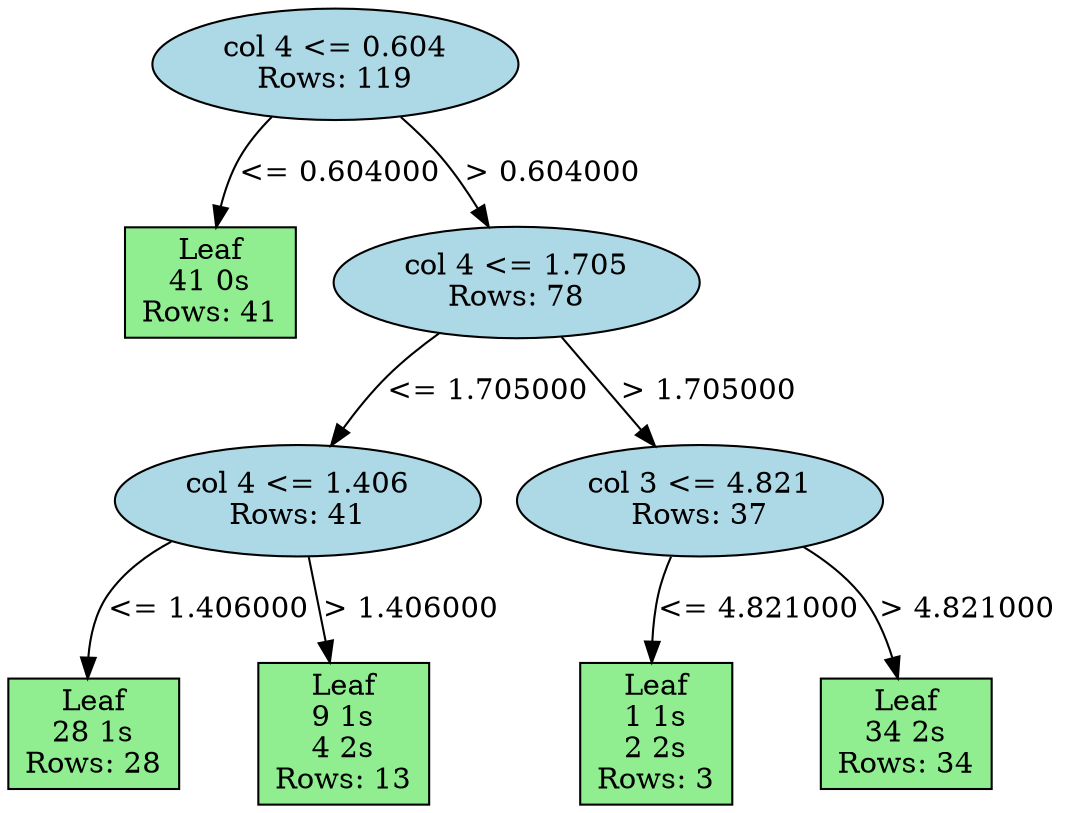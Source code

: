 digraph DecisionTree {
  node0 [label="col 4 <= 0.604\nRows: 119", shape=ellipse, style=filled, fillcolor=lightblue]
  node1 [label="Leaf\n41 0s\nRows: 41", shape=box, style=filled, fillcolor=lightgreen]
  node0 -> node1 [label="<= 0.604000"]
  node2 [label="col 4 <= 1.705\nRows: 78", shape=ellipse, style=filled, fillcolor=lightblue]
  node0 -> node2 [label="> 0.604000"]
  node3 [label="col 4 <= 1.406\nRows: 41", shape=ellipse, style=filled, fillcolor=lightblue]
  node2 -> node3 [label="<= 1.705000"]
  node4 [label="Leaf\n28 1s\nRows: 28", shape=box, style=filled, fillcolor=lightgreen]
  node3 -> node4 [label="<= 1.406000"]
  node5 [label="Leaf\n9 1s\n4 2s\nRows: 13", shape=box, style=filled, fillcolor=lightgreen]
  node3 -> node5 [label="> 1.406000"]
  node6 [label="col 3 <= 4.821\nRows: 37", shape=ellipse, style=filled, fillcolor=lightblue]
  node2 -> node6 [label="> 1.705000"]
  node7 [label="Leaf\n1 1s\n2 2s\nRows: 3", shape=box, style=filled, fillcolor=lightgreen]
  node6 -> node7 [label="<= 4.821000"]
  node8 [label="Leaf\n34 2s\nRows: 34", shape=box, style=filled, fillcolor=lightgreen]
  node6 -> node8 [label="> 4.821000"]
}
